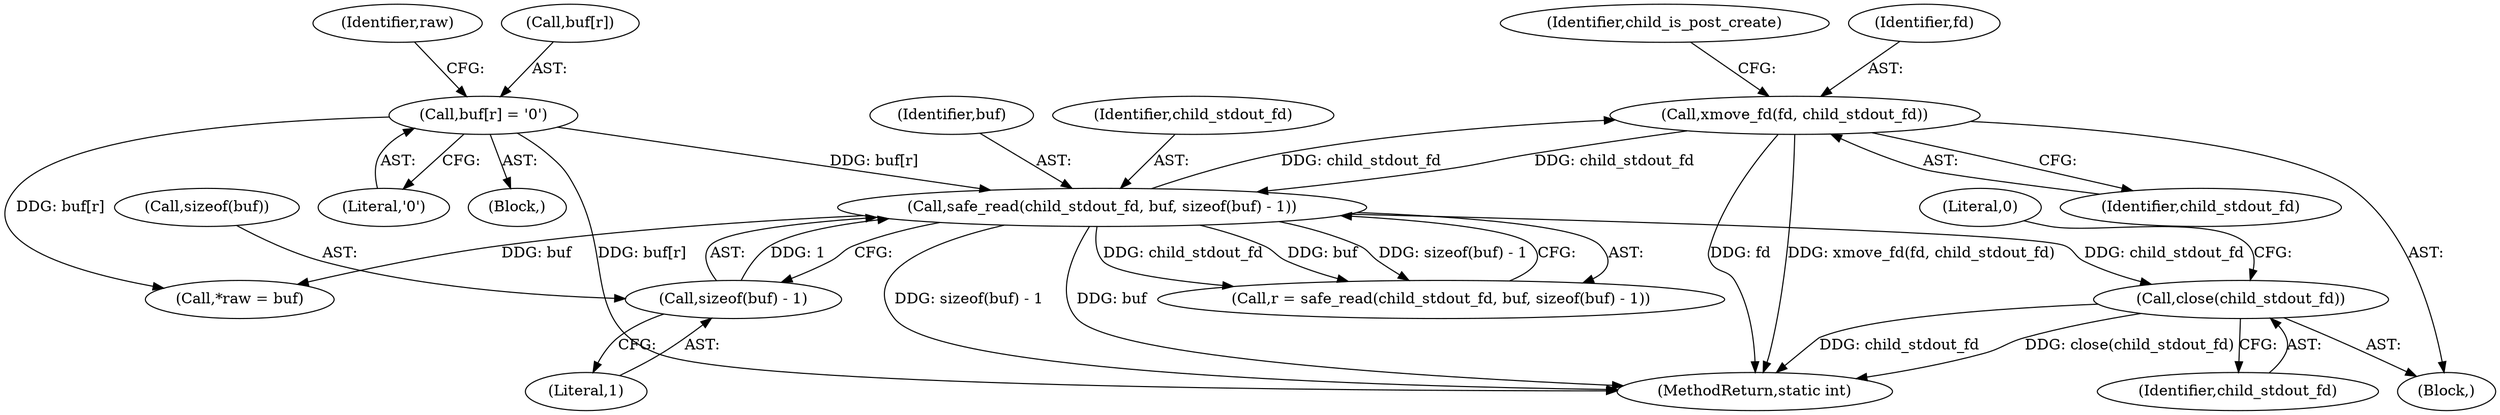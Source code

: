 digraph "0_abrt_8939398b82006ba1fec4ed491339fc075f43fc7c_0@API" {
"1000589" [label="(Call,close(child_stdout_fd))"];
"1000295" [label="(Call,safe_read(child_stdout_fd, buf, sizeof(buf) - 1))"];
"1000564" [label="(Call,xmove_fd(fd, child_stdout_fd))"];
"1000307" [label="(Call,buf[r] = '\0')"];
"1000298" [label="(Call,sizeof(buf) - 1)"];
"1000314" [label="(Identifier,raw)"];
"1000589" [label="(Call,close(child_stdout_fd))"];
"1000311" [label="(Literal,'\0')"];
"1000299" [label="(Call,sizeof(buf))"];
"1000135" [label="(Block,)"];
"1000564" [label="(Call,xmove_fd(fd, child_stdout_fd))"];
"1000293" [label="(Call,r = safe_read(child_stdout_fd, buf, sizeof(buf) - 1))"];
"1000295" [label="(Call,safe_read(child_stdout_fd, buf, sizeof(buf) - 1))"];
"1000307" [label="(Call,buf[r] = '\0')"];
"1000568" [label="(Identifier,child_is_post_create)"];
"1000298" [label="(Call,sizeof(buf) - 1)"];
"1000590" [label="(Identifier,child_stdout_fd)"];
"1000592" [label="(Literal,0)"];
"1000297" [label="(Identifier,buf)"];
"1000301" [label="(Literal,1)"];
"1000313" [label="(Call,*raw = buf)"];
"1000296" [label="(Identifier,child_stdout_fd)"];
"1000593" [label="(MethodReturn,static int)"];
"1000565" [label="(Identifier,fd)"];
"1000287" [label="(Block,)"];
"1000566" [label="(Identifier,child_stdout_fd)"];
"1000308" [label="(Call,buf[r])"];
"1000589" -> "1000135"  [label="AST: "];
"1000589" -> "1000590"  [label="CFG: "];
"1000590" -> "1000589"  [label="AST: "];
"1000592" -> "1000589"  [label="CFG: "];
"1000589" -> "1000593"  [label="DDG: close(child_stdout_fd)"];
"1000589" -> "1000593"  [label="DDG: child_stdout_fd"];
"1000295" -> "1000589"  [label="DDG: child_stdout_fd"];
"1000295" -> "1000293"  [label="AST: "];
"1000295" -> "1000298"  [label="CFG: "];
"1000296" -> "1000295"  [label="AST: "];
"1000297" -> "1000295"  [label="AST: "];
"1000298" -> "1000295"  [label="AST: "];
"1000293" -> "1000295"  [label="CFG: "];
"1000295" -> "1000593"  [label="DDG: sizeof(buf) - 1"];
"1000295" -> "1000593"  [label="DDG: buf"];
"1000295" -> "1000293"  [label="DDG: child_stdout_fd"];
"1000295" -> "1000293"  [label="DDG: buf"];
"1000295" -> "1000293"  [label="DDG: sizeof(buf) - 1"];
"1000564" -> "1000295"  [label="DDG: child_stdout_fd"];
"1000307" -> "1000295"  [label="DDG: buf[r]"];
"1000298" -> "1000295"  [label="DDG: 1"];
"1000295" -> "1000313"  [label="DDG: buf"];
"1000295" -> "1000564"  [label="DDG: child_stdout_fd"];
"1000564" -> "1000135"  [label="AST: "];
"1000564" -> "1000566"  [label="CFG: "];
"1000565" -> "1000564"  [label="AST: "];
"1000566" -> "1000564"  [label="AST: "];
"1000568" -> "1000564"  [label="CFG: "];
"1000564" -> "1000593"  [label="DDG: fd"];
"1000564" -> "1000593"  [label="DDG: xmove_fd(fd, child_stdout_fd)"];
"1000307" -> "1000287"  [label="AST: "];
"1000307" -> "1000311"  [label="CFG: "];
"1000308" -> "1000307"  [label="AST: "];
"1000311" -> "1000307"  [label="AST: "];
"1000314" -> "1000307"  [label="CFG: "];
"1000307" -> "1000593"  [label="DDG: buf[r]"];
"1000307" -> "1000313"  [label="DDG: buf[r]"];
"1000298" -> "1000301"  [label="CFG: "];
"1000299" -> "1000298"  [label="AST: "];
"1000301" -> "1000298"  [label="AST: "];
}
